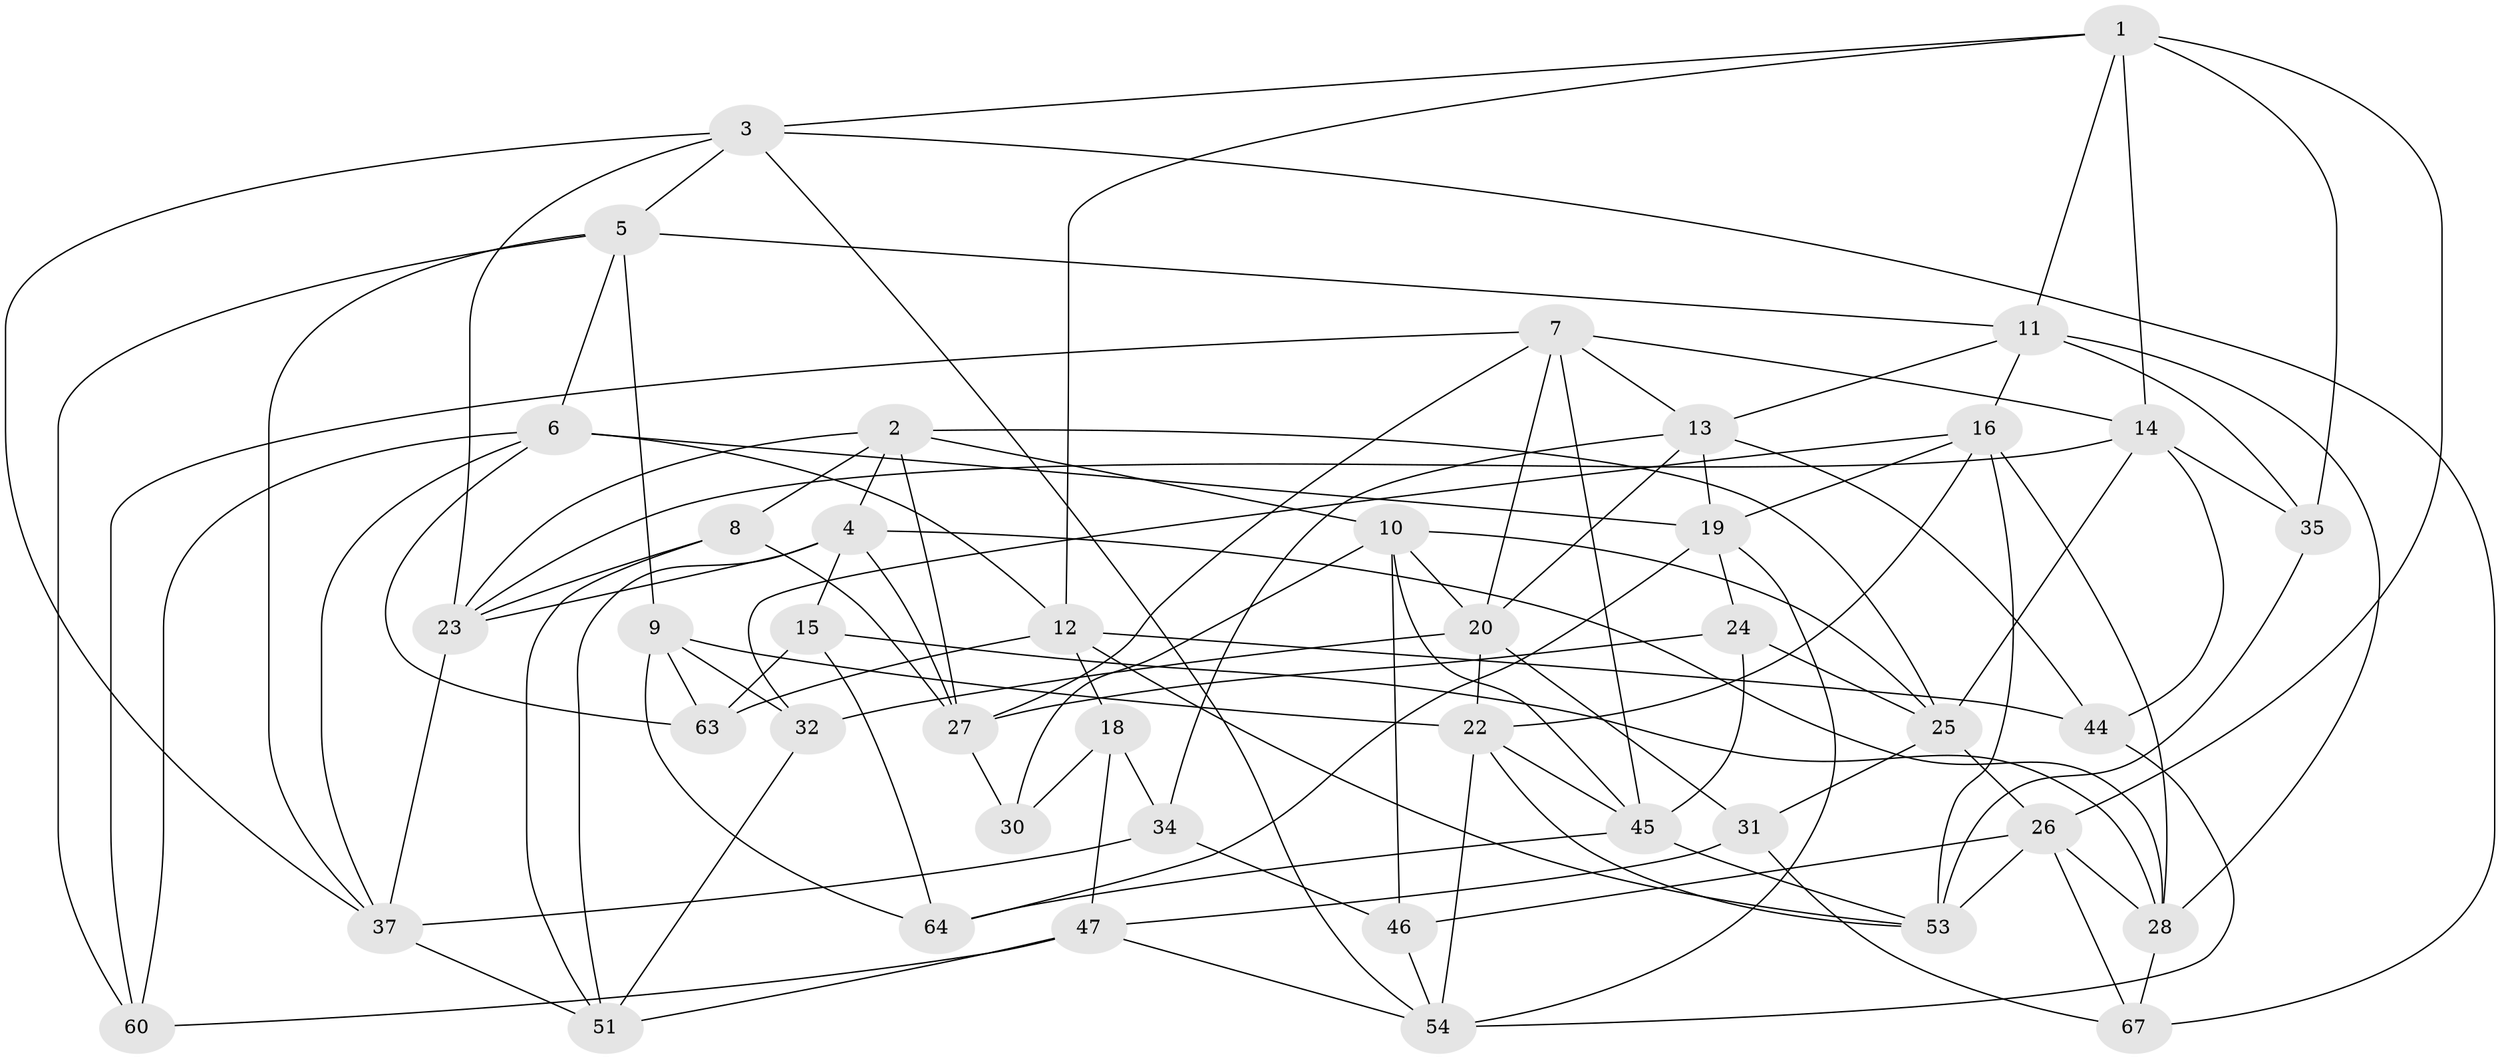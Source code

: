 // Generated by graph-tools (version 1.1) at 2025/24/03/03/25 07:24:31]
// undirected, 43 vertices, 112 edges
graph export_dot {
graph [start="1"]
  node [color=gray90,style=filled];
  1 [super="+57"];
  2 [super="+56"];
  3 [super="+36"];
  4 [super="+50"];
  5 [super="+72"];
  6 [super="+41"];
  7 [super="+17"];
  8;
  9 [super="+65"];
  10 [super="+66"];
  11 [super="+21"];
  12 [super="+39"];
  13 [super="+43"];
  14 [super="+40"];
  15;
  16 [super="+58"];
  18 [super="+71"];
  19 [super="+42"];
  20 [super="+55"];
  22 [super="+73"];
  23 [super="+59"];
  24;
  25 [super="+33"];
  26 [super="+29"];
  27 [super="+38"];
  28 [super="+68"];
  30;
  31;
  32 [super="+52"];
  34;
  35;
  37 [super="+49"];
  44;
  45 [super="+48"];
  46;
  47 [super="+61"];
  51 [super="+62"];
  53 [super="+70"];
  54 [super="+69"];
  60;
  63;
  64;
  67;
  1 -- 14;
  1 -- 35;
  1 -- 12;
  1 -- 26;
  1 -- 3;
  1 -- 11;
  2 -- 4;
  2 -- 8;
  2 -- 23;
  2 -- 25;
  2 -- 27;
  2 -- 10;
  3 -- 5;
  3 -- 54;
  3 -- 67;
  3 -- 37;
  3 -- 23;
  4 -- 15;
  4 -- 51;
  4 -- 23;
  4 -- 28;
  4 -- 27;
  5 -- 37;
  5 -- 60;
  5 -- 6;
  5 -- 9;
  5 -- 11;
  6 -- 63;
  6 -- 19;
  6 -- 37;
  6 -- 12;
  6 -- 60;
  7 -- 60;
  7 -- 45;
  7 -- 27;
  7 -- 13;
  7 -- 20;
  7 -- 14;
  8 -- 23;
  8 -- 51;
  8 -- 27;
  9 -- 64;
  9 -- 32 [weight=2];
  9 -- 22;
  9 -- 63;
  10 -- 20;
  10 -- 30;
  10 -- 46;
  10 -- 25;
  10 -- 45;
  11 -- 35;
  11 -- 28;
  11 -- 16;
  11 -- 13;
  12 -- 63;
  12 -- 53;
  12 -- 44;
  12 -- 18;
  13 -- 44;
  13 -- 34;
  13 -- 19;
  13 -- 20;
  14 -- 35;
  14 -- 23;
  14 -- 25;
  14 -- 44;
  15 -- 28;
  15 -- 63;
  15 -- 64;
  16 -- 19;
  16 -- 32;
  16 -- 28;
  16 -- 53;
  16 -- 22;
  18 -- 34;
  18 -- 47 [weight=2];
  18 -- 30 [weight=2];
  19 -- 64;
  19 -- 24;
  19 -- 54;
  20 -- 22;
  20 -- 32;
  20 -- 31;
  22 -- 54;
  22 -- 45;
  22 -- 53;
  23 -- 37;
  24 -- 25;
  24 -- 45;
  24 -- 27;
  25 -- 31;
  25 -- 26;
  26 -- 46;
  26 -- 67;
  26 -- 28;
  26 -- 53;
  27 -- 30;
  28 -- 67;
  31 -- 67;
  31 -- 47;
  32 -- 51 [weight=2];
  34 -- 46;
  34 -- 37;
  35 -- 53;
  37 -- 51;
  44 -- 54;
  45 -- 64;
  45 -- 53;
  46 -- 54;
  47 -- 60;
  47 -- 54;
  47 -- 51;
}
